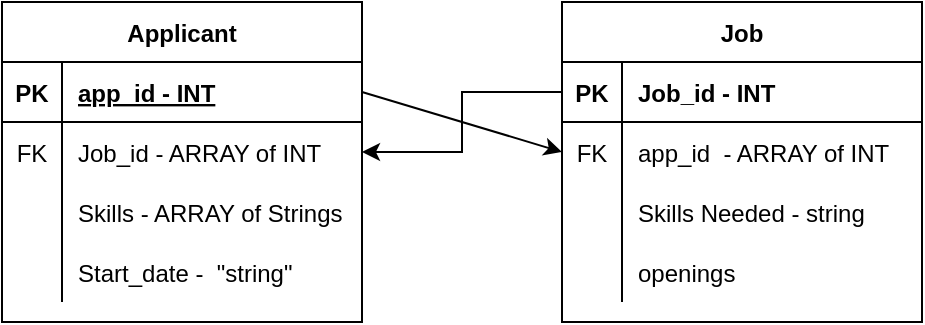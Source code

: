 <mxfile version="15.7.0" type="device"><diagram id="GkO5oxntytScy2y861BD" name="Page-1"><mxGraphModel dx="444" dy="739" grid="1" gridSize="10" guides="1" tooltips="1" connect="1" arrows="1" fold="1" page="1" pageScale="1" pageWidth="850" pageHeight="1100" math="0" shadow="0"><root><mxCell id="0"/><mxCell id="1" parent="0"/><mxCell id="_SYW1YvZRODj_fwc460x-15" value="Job" style="shape=table;startSize=30;container=1;collapsible=1;childLayout=tableLayout;fixedRows=1;rowLines=0;fontStyle=1;align=center;resizeLast=1;" vertex="1" parent="1"><mxGeometry x="400" y="780" width="180" height="160" as="geometry"/></mxCell><mxCell id="_SYW1YvZRODj_fwc460x-16" value="" style="shape=partialRectangle;collapsible=0;dropTarget=0;pointerEvents=0;fillColor=none;top=0;left=0;bottom=1;right=0;points=[[0,0.5],[1,0.5]];portConstraint=eastwest;" vertex="1" parent="_SYW1YvZRODj_fwc460x-15"><mxGeometry y="30" width="180" height="30" as="geometry"/></mxCell><mxCell id="_SYW1YvZRODj_fwc460x-17" value="PK" style="shape=partialRectangle;connectable=0;fillColor=none;top=0;left=0;bottom=0;right=0;fontStyle=1;overflow=hidden;" vertex="1" parent="_SYW1YvZRODj_fwc460x-16"><mxGeometry width="30" height="30" as="geometry"><mxRectangle width="30" height="30" as="alternateBounds"/></mxGeometry></mxCell><mxCell id="_SYW1YvZRODj_fwc460x-18" value="Job_id - INT" style="shape=partialRectangle;connectable=0;fillColor=none;top=0;left=0;bottom=0;right=0;align=left;spacingLeft=6;fontStyle=1;overflow=hidden;" vertex="1" parent="_SYW1YvZRODj_fwc460x-16"><mxGeometry x="30" width="150" height="30" as="geometry"><mxRectangle width="150" height="30" as="alternateBounds"/></mxGeometry></mxCell><mxCell id="_SYW1YvZRODj_fwc460x-19" value="" style="shape=partialRectangle;collapsible=0;dropTarget=0;pointerEvents=0;fillColor=none;top=0;left=0;bottom=0;right=0;points=[[0,0.5],[1,0.5]];portConstraint=eastwest;" vertex="1" parent="_SYW1YvZRODj_fwc460x-15"><mxGeometry y="60" width="180" height="30" as="geometry"/></mxCell><mxCell id="_SYW1YvZRODj_fwc460x-20" value="FK" style="shape=partialRectangle;connectable=0;fillColor=none;top=0;left=0;bottom=0;right=0;editable=1;overflow=hidden;" vertex="1" parent="_SYW1YvZRODj_fwc460x-19"><mxGeometry width="30" height="30" as="geometry"><mxRectangle width="30" height="30" as="alternateBounds"/></mxGeometry></mxCell><mxCell id="_SYW1YvZRODj_fwc460x-21" value="app_id  - ARRAY of INT" style="shape=partialRectangle;connectable=0;fillColor=none;top=0;left=0;bottom=0;right=0;align=left;spacingLeft=6;overflow=hidden;" vertex="1" parent="_SYW1YvZRODj_fwc460x-19"><mxGeometry x="30" width="150" height="30" as="geometry"><mxRectangle width="150" height="30" as="alternateBounds"/></mxGeometry></mxCell><mxCell id="_SYW1YvZRODj_fwc460x-22" value="" style="shape=partialRectangle;collapsible=0;dropTarget=0;pointerEvents=0;fillColor=none;top=0;left=0;bottom=0;right=0;points=[[0,0.5],[1,0.5]];portConstraint=eastwest;" vertex="1" parent="_SYW1YvZRODj_fwc460x-15"><mxGeometry y="90" width="180" height="30" as="geometry"/></mxCell><mxCell id="_SYW1YvZRODj_fwc460x-23" value="" style="shape=partialRectangle;connectable=0;fillColor=none;top=0;left=0;bottom=0;right=0;editable=1;overflow=hidden;" vertex="1" parent="_SYW1YvZRODj_fwc460x-22"><mxGeometry width="30" height="30" as="geometry"><mxRectangle width="30" height="30" as="alternateBounds"/></mxGeometry></mxCell><mxCell id="_SYW1YvZRODj_fwc460x-24" value="Skills Needed - string" style="shape=partialRectangle;connectable=0;fillColor=none;top=0;left=0;bottom=0;right=0;align=left;spacingLeft=6;overflow=hidden;" vertex="1" parent="_SYW1YvZRODj_fwc460x-22"><mxGeometry x="30" width="150" height="30" as="geometry"><mxRectangle width="150" height="30" as="alternateBounds"/></mxGeometry></mxCell><mxCell id="_SYW1YvZRODj_fwc460x-25" value="" style="shape=partialRectangle;collapsible=0;dropTarget=0;pointerEvents=0;fillColor=none;top=0;left=0;bottom=0;right=0;points=[[0,0.5],[1,0.5]];portConstraint=eastwest;" vertex="1" parent="_SYW1YvZRODj_fwc460x-15"><mxGeometry y="120" width="180" height="30" as="geometry"/></mxCell><mxCell id="_SYW1YvZRODj_fwc460x-26" value="" style="shape=partialRectangle;connectable=0;fillColor=none;top=0;left=0;bottom=0;right=0;editable=1;overflow=hidden;" vertex="1" parent="_SYW1YvZRODj_fwc460x-25"><mxGeometry width="30" height="30" as="geometry"><mxRectangle width="30" height="30" as="alternateBounds"/></mxGeometry></mxCell><mxCell id="_SYW1YvZRODj_fwc460x-27" value="openings" style="shape=partialRectangle;connectable=0;fillColor=none;top=0;left=0;bottom=0;right=0;align=left;spacingLeft=6;overflow=hidden;" vertex="1" parent="_SYW1YvZRODj_fwc460x-25"><mxGeometry x="30" width="150" height="30" as="geometry"><mxRectangle width="150" height="30" as="alternateBounds"/></mxGeometry></mxCell><mxCell id="_SYW1YvZRODj_fwc460x-28" value="" style="endArrow=classic;html=1;rounded=0;exitX=1;exitY=0.5;exitDx=0;exitDy=0;entryX=0;entryY=0.5;entryDx=0;entryDy=0;" edge="1" parent="1" source="_SYW1YvZRODj_fwc460x-37" target="_SYW1YvZRODj_fwc460x-19"><mxGeometry width="50" height="50" relative="1" as="geometry"><mxPoint x="320" y="825" as="sourcePoint"/><mxPoint x="380" y="820" as="targetPoint"/></mxGeometry></mxCell><mxCell id="_SYW1YvZRODj_fwc460x-36" value="Applicant" style="shape=table;startSize=30;container=1;collapsible=1;childLayout=tableLayout;fixedRows=1;rowLines=0;fontStyle=1;align=center;resizeLast=1;" vertex="1" parent="1"><mxGeometry x="120" y="780" width="180" height="160" as="geometry"/></mxCell><mxCell id="_SYW1YvZRODj_fwc460x-37" value="" style="shape=partialRectangle;collapsible=0;dropTarget=0;pointerEvents=0;fillColor=none;top=0;left=0;bottom=1;right=0;points=[[0,0.5],[1,0.5]];portConstraint=eastwest;" vertex="1" parent="_SYW1YvZRODj_fwc460x-36"><mxGeometry y="30" width="180" height="30" as="geometry"/></mxCell><mxCell id="_SYW1YvZRODj_fwc460x-38" value="PK" style="shape=partialRectangle;connectable=0;fillColor=none;top=0;left=0;bottom=0;right=0;fontStyle=1;overflow=hidden;" vertex="1" parent="_SYW1YvZRODj_fwc460x-37"><mxGeometry width="30" height="30" as="geometry"><mxRectangle width="30" height="30" as="alternateBounds"/></mxGeometry></mxCell><mxCell id="_SYW1YvZRODj_fwc460x-39" value="app_id - INT" style="shape=partialRectangle;connectable=0;fillColor=none;top=0;left=0;bottom=0;right=0;align=left;spacingLeft=6;fontStyle=5;overflow=hidden;" vertex="1" parent="_SYW1YvZRODj_fwc460x-37"><mxGeometry x="30" width="150" height="30" as="geometry"><mxRectangle width="150" height="30" as="alternateBounds"/></mxGeometry></mxCell><mxCell id="_SYW1YvZRODj_fwc460x-40" value="" style="shape=partialRectangle;collapsible=0;dropTarget=0;pointerEvents=0;fillColor=none;top=0;left=0;bottom=0;right=0;points=[[0,0.5],[1,0.5]];portConstraint=eastwest;" vertex="1" parent="_SYW1YvZRODj_fwc460x-36"><mxGeometry y="60" width="180" height="30" as="geometry"/></mxCell><mxCell id="_SYW1YvZRODj_fwc460x-41" value="FK" style="shape=partialRectangle;connectable=0;fillColor=none;top=0;left=0;bottom=0;right=0;editable=1;overflow=hidden;" vertex="1" parent="_SYW1YvZRODj_fwc460x-40"><mxGeometry width="30" height="30" as="geometry"><mxRectangle width="30" height="30" as="alternateBounds"/></mxGeometry></mxCell><mxCell id="_SYW1YvZRODj_fwc460x-42" value="Job_id - ARRAY of INT" style="shape=partialRectangle;connectable=0;fillColor=none;top=0;left=0;bottom=0;right=0;align=left;spacingLeft=6;overflow=hidden;" vertex="1" parent="_SYW1YvZRODj_fwc460x-40"><mxGeometry x="30" width="150" height="30" as="geometry"><mxRectangle width="150" height="30" as="alternateBounds"/></mxGeometry></mxCell><mxCell id="_SYW1YvZRODj_fwc460x-43" value="" style="shape=partialRectangle;collapsible=0;dropTarget=0;pointerEvents=0;fillColor=none;top=0;left=0;bottom=0;right=0;points=[[0,0.5],[1,0.5]];portConstraint=eastwest;" vertex="1" parent="_SYW1YvZRODj_fwc460x-36"><mxGeometry y="90" width="180" height="30" as="geometry"/></mxCell><mxCell id="_SYW1YvZRODj_fwc460x-44" value="" style="shape=partialRectangle;connectable=0;fillColor=none;top=0;left=0;bottom=0;right=0;editable=1;overflow=hidden;" vertex="1" parent="_SYW1YvZRODj_fwc460x-43"><mxGeometry width="30" height="30" as="geometry"><mxRectangle width="30" height="30" as="alternateBounds"/></mxGeometry></mxCell><mxCell id="_SYW1YvZRODj_fwc460x-45" value="Skills - ARRAY of Strings" style="shape=partialRectangle;connectable=0;fillColor=none;top=0;left=0;bottom=0;right=0;align=left;spacingLeft=6;overflow=hidden;" vertex="1" parent="_SYW1YvZRODj_fwc460x-43"><mxGeometry x="30" width="150" height="30" as="geometry"><mxRectangle width="150" height="30" as="alternateBounds"/></mxGeometry></mxCell><mxCell id="_SYW1YvZRODj_fwc460x-46" value="" style="shape=partialRectangle;collapsible=0;dropTarget=0;pointerEvents=0;fillColor=none;top=0;left=0;bottom=0;right=0;points=[[0,0.5],[1,0.5]];portConstraint=eastwest;" vertex="1" parent="_SYW1YvZRODj_fwc460x-36"><mxGeometry y="120" width="180" height="30" as="geometry"/></mxCell><mxCell id="_SYW1YvZRODj_fwc460x-47" value="" style="shape=partialRectangle;connectable=0;fillColor=none;top=0;left=0;bottom=0;right=0;editable=1;overflow=hidden;" vertex="1" parent="_SYW1YvZRODj_fwc460x-46"><mxGeometry width="30" height="30" as="geometry"><mxRectangle width="30" height="30" as="alternateBounds"/></mxGeometry></mxCell><mxCell id="_SYW1YvZRODj_fwc460x-48" value="Start_date -  &quot;string&quot;" style="shape=partialRectangle;connectable=0;fillColor=none;top=0;left=0;bottom=0;right=0;align=left;spacingLeft=6;overflow=hidden;" vertex="1" parent="_SYW1YvZRODj_fwc460x-46"><mxGeometry x="30" width="150" height="30" as="geometry"><mxRectangle width="150" height="30" as="alternateBounds"/></mxGeometry></mxCell><mxCell id="_SYW1YvZRODj_fwc460x-49" style="edgeStyle=orthogonalEdgeStyle;rounded=0;orthogonalLoop=1;jettySize=auto;html=1;" edge="1" parent="1" source="_SYW1YvZRODj_fwc460x-16" target="_SYW1YvZRODj_fwc460x-40"><mxGeometry relative="1" as="geometry"/></mxCell></root></mxGraphModel></diagram></mxfile>